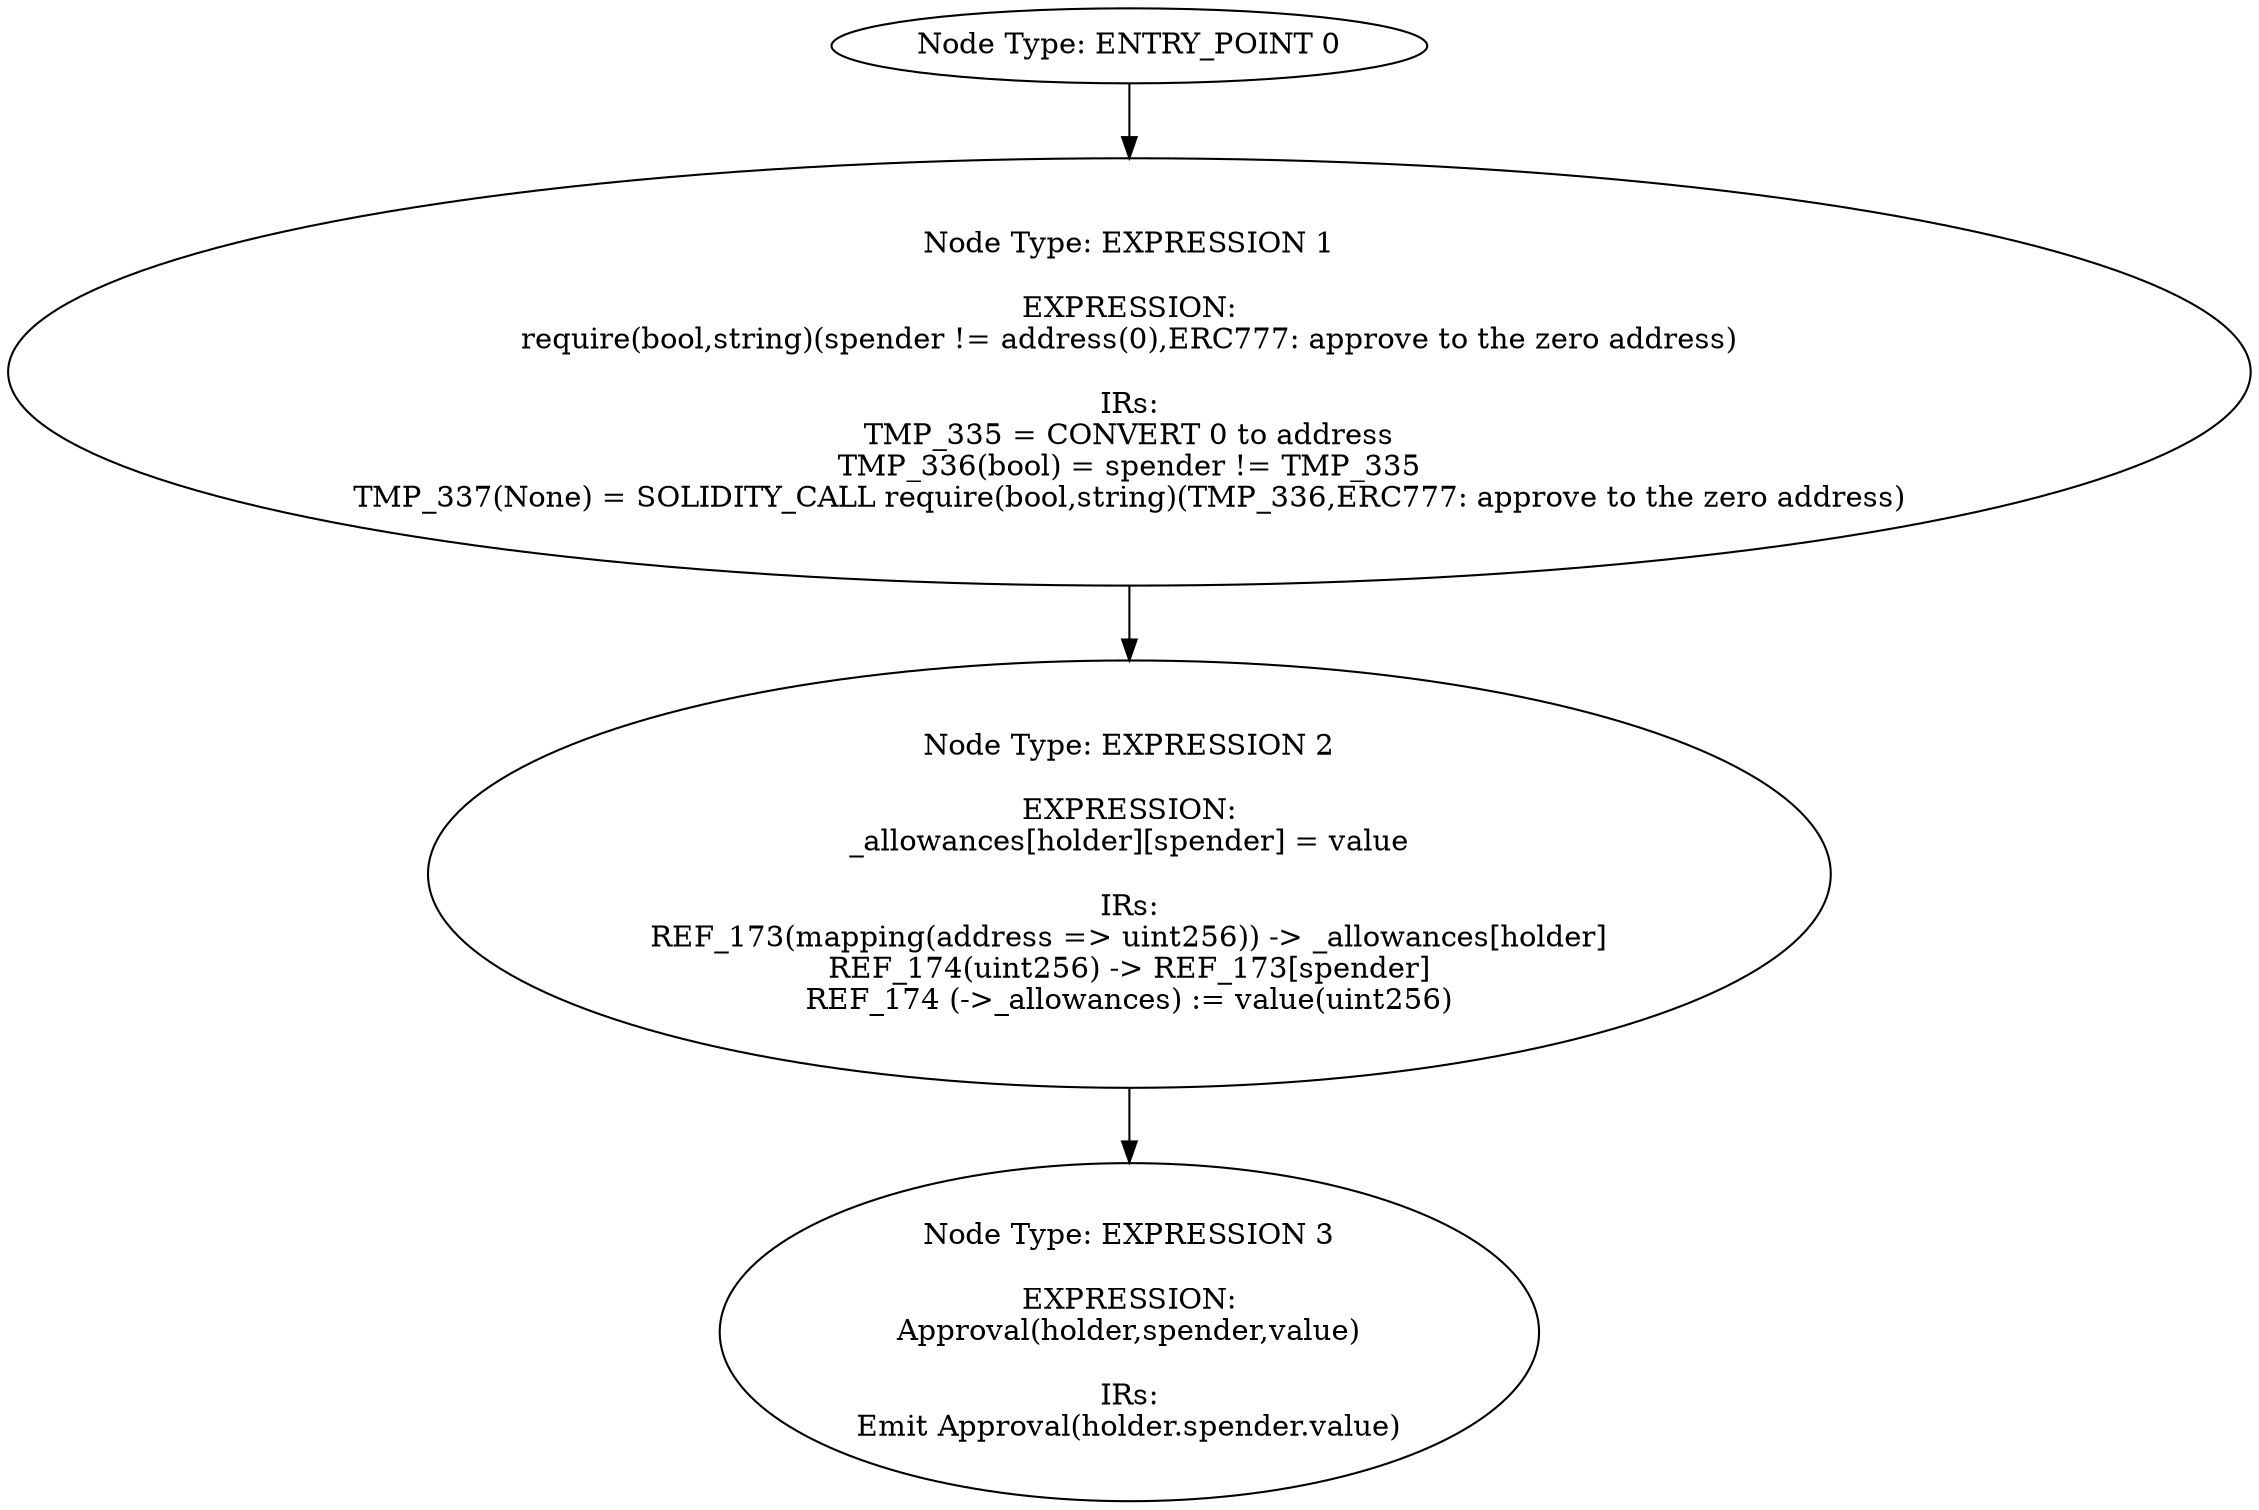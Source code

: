 digraph{
0[label="Node Type: ENTRY_POINT 0
"];
0->1;
1[label="Node Type: EXPRESSION 1

EXPRESSION:
require(bool,string)(spender != address(0),ERC777: approve to the zero address)

IRs:
TMP_335 = CONVERT 0 to address
TMP_336(bool) = spender != TMP_335
TMP_337(None) = SOLIDITY_CALL require(bool,string)(TMP_336,ERC777: approve to the zero address)"];
1->2;
2[label="Node Type: EXPRESSION 2

EXPRESSION:
_allowances[holder][spender] = value

IRs:
REF_173(mapping(address => uint256)) -> _allowances[holder]
REF_174(uint256) -> REF_173[spender]
REF_174 (->_allowances) := value(uint256)"];
2->3;
3[label="Node Type: EXPRESSION 3

EXPRESSION:
Approval(holder,spender,value)

IRs:
Emit Approval(holder.spender.value)"];
}
